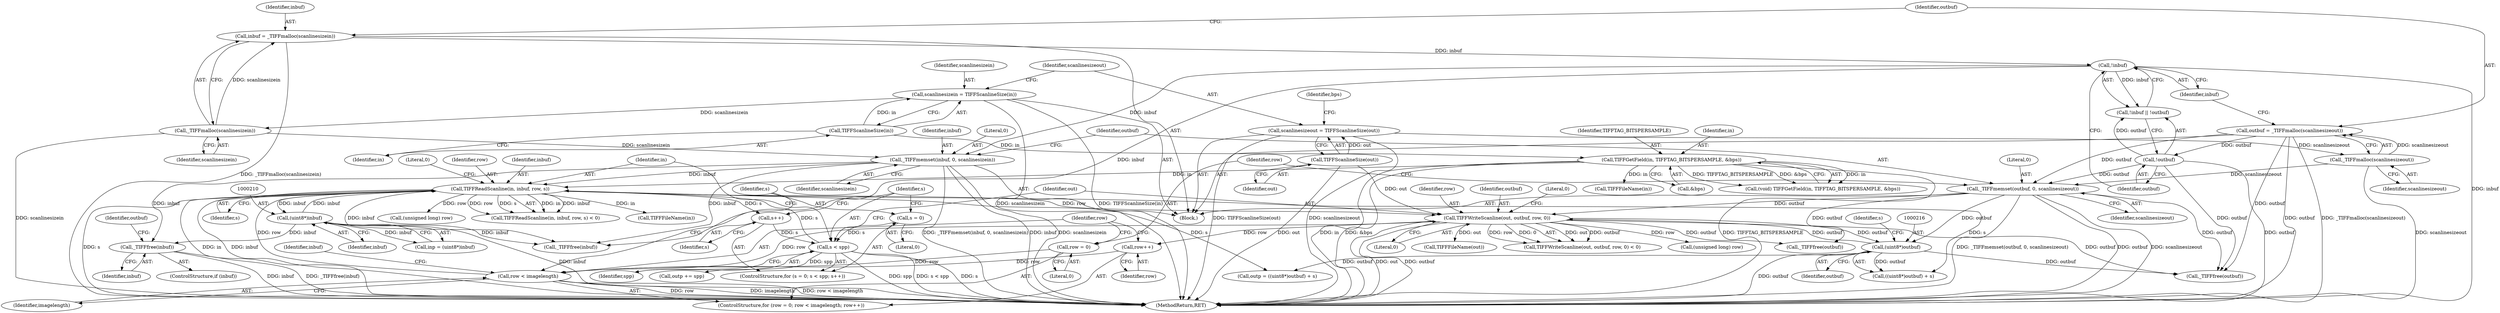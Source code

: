 digraph "0_libtiff_5c080298d59efa53264d7248bbe3a04660db6ef7_0@API" {
"1000256" [label="(Call,_TIFFfree(inbuf))"];
"1000159" [label="(Call,_TIFFmemset(inbuf, 0, scanlinesizein))"];
"1000154" [label="(Call,!inbuf)"];
"1000144" [label="(Call,inbuf = _TIFFmalloc(scanlinesizein))"];
"1000146" [label="(Call,_TIFFmalloc(scanlinesizein))"];
"1000105" [label="(Call,scanlinesizein = TIFFScanlineSize(in))"];
"1000107" [label="(Call,TIFFScanlineSize(in))"];
"1000209" [label="(Call,(uint8*)inbuf)"];
"1000190" [label="(Call,TIFFReadScanline(in, inbuf, row, s))"];
"1000127" [label="(Call,TIFFGetField(in, TIFFTAG_BITSPERSAMPLE, &bps))"];
"1000171" [label="(Call,row < imagelength)"];
"1000168" [label="(Call,row = 0)"];
"1000174" [label="(Call,row++)"];
"1000239" [label="(Call,TIFFWriteScanline(out, outbuf, row, 0))"];
"1000112" [label="(Call,TIFFScanlineSize(out))"];
"1000163" [label="(Call,_TIFFmemset(outbuf, 0, scanlinesizeout))"];
"1000156" [label="(Call,!outbuf)"];
"1000148" [label="(Call,outbuf = _TIFFmalloc(scanlinesizeout))"];
"1000150" [label="(Call,_TIFFmalloc(scanlinesizeout))"];
"1000110" [label="(Call,scanlinesizeout = TIFFScanlineSize(out))"];
"1000215" [label="(Call,(uint8*)outbuf)"];
"1000181" [label="(Call,s < spp)"];
"1000184" [label="(Call,s++)"];
"1000178" [label="(Call,s = 0)"];
"1000150" [label="(Call,_TIFFmalloc(scanlinesizeout))"];
"1000163" [label="(Call,_TIFFmemset(outbuf, 0, scanlinesizeout))"];
"1000156" [label="(Call,!outbuf)"];
"1000191" [label="(Identifier,in)"];
"1000161" [label="(Literal,0)"];
"1000257" [label="(Identifier,inbuf)"];
"1000250" [label="(Call,(unsigned long) row)"];
"1000179" [label="(Identifier,s)"];
"1000107" [label="(Call,TIFFScanlineSize(in))"];
"1000192" [label="(Identifier,inbuf)"];
"1000125" [label="(Call,(void) TIFFGetField(in, TIFFTAG_BITSPERSAMPLE, &bps))"];
"1000165" [label="(Literal,0)"];
"1000275" [label="(MethodReturn,RET)"];
"1000154" [label="(Call,!inbuf)"];
"1000254" [label="(ControlStructure,if (inbuf))"];
"1000239" [label="(Call,TIFFWriteScanline(out, outbuf, row, 0))"];
"1000172" [label="(Identifier,row)"];
"1000147" [label="(Identifier,scanlinesizein)"];
"1000183" [label="(Identifier,spp)"];
"1000212" [label="(Call,outp = ((uint8*)outbuf) + s)"];
"1000123" [label="(Identifier,bps)"];
"1000185" [label="(Identifier,s)"];
"1000166" [label="(Identifier,scanlinesizeout)"];
"1000243" [label="(Literal,0)"];
"1000127" [label="(Call,TIFFGetField(in, TIFFTAG_BITSPERSAMPLE, &bps))"];
"1000177" [label="(ControlStructure,for (s = 0; s < spp; s++))"];
"1000211" [label="(Identifier,inbuf)"];
"1000203" [label="(Call,(unsigned long) row)"];
"1000148" [label="(Call,outbuf = _TIFFmalloc(scanlinesizeout))"];
"1000170" [label="(Literal,0)"];
"1000167" [label="(ControlStructure,for (row = 0; row < imagelength; row++))"];
"1000174" [label="(Call,row++)"];
"1000149" [label="(Identifier,outbuf)"];
"1000260" [label="(Call,_TIFFfree(outbuf))"];
"1000164" [label="(Identifier,outbuf)"];
"1000184" [label="(Call,s++)"];
"1000190" [label="(Call,TIFFReadScanline(in, inbuf, row, s))"];
"1000182" [label="(Identifier,s)"];
"1000151" [label="(Identifier,scanlinesizeout)"];
"1000259" [label="(Identifier,outbuf)"];
"1000207" [label="(Call,inp = (uint8*)inbuf)"];
"1000244" [label="(Literal,0)"];
"1000267" [label="(Call,_TIFFfree(inbuf))"];
"1000160" [label="(Identifier,inbuf)"];
"1000240" [label="(Identifier,out)"];
"1000217" [label="(Identifier,outbuf)"];
"1000157" [label="(Identifier,outbuf)"];
"1000138" [label="(Call,TIFFFileName(in))"];
"1000103" [label="(Block,)"];
"1000128" [label="(Identifier,in)"];
"1000129" [label="(Identifier,TIFFTAG_BITSPERSAMPLE)"];
"1000111" [label="(Identifier,scanlinesizeout)"];
"1000215" [label="(Call,(uint8*)outbuf)"];
"1000130" [label="(Call,&bps)"];
"1000169" [label="(Identifier,row)"];
"1000189" [label="(Call,TIFFReadScanline(in, inbuf, row, s) < 0)"];
"1000247" [label="(Call,TIFFFileName(out))"];
"1000256" [label="(Call,_TIFFfree(inbuf))"];
"1000209" [label="(Call,(uint8*)inbuf)"];
"1000168" [label="(Call,row = 0)"];
"1000181" [label="(Call,s < spp)"];
"1000200" [label="(Call,TIFFFileName(in))"];
"1000159" [label="(Call,_TIFFmemset(inbuf, 0, scanlinesizein))"];
"1000110" [label="(Call,scanlinesizeout = TIFFScanlineSize(out))"];
"1000195" [label="(Literal,0)"];
"1000112" [label="(Call,TIFFScanlineSize(out))"];
"1000153" [label="(Call,!inbuf || !outbuf)"];
"1000218" [label="(Identifier,s)"];
"1000180" [label="(Literal,0)"];
"1000144" [label="(Call,inbuf = _TIFFmalloc(scanlinesizein))"];
"1000234" [label="(Call,outp += spp)"];
"1000146" [label="(Call,_TIFFmalloc(scanlinesizein))"];
"1000175" [label="(Identifier,row)"];
"1000162" [label="(Identifier,scanlinesizein)"];
"1000155" [label="(Identifier,inbuf)"];
"1000194" [label="(Identifier,s)"];
"1000108" [label="(Identifier,in)"];
"1000271" [label="(Call,_TIFFfree(outbuf))"];
"1000214" [label="(Call,((uint8*)outbuf) + s)"];
"1000242" [label="(Identifier,row)"];
"1000178" [label="(Call,s = 0)"];
"1000113" [label="(Identifier,out)"];
"1000173" [label="(Identifier,imagelength)"];
"1000241" [label="(Identifier,outbuf)"];
"1000238" [label="(Call,TIFFWriteScanline(out, outbuf, row, 0) < 0)"];
"1000145" [label="(Identifier,inbuf)"];
"1000105" [label="(Call,scanlinesizein = TIFFScanlineSize(in))"];
"1000193" [label="(Identifier,row)"];
"1000106" [label="(Identifier,scanlinesizein)"];
"1000171" [label="(Call,row < imagelength)"];
"1000255" [label="(Identifier,inbuf)"];
"1000256" -> "1000254"  [label="AST: "];
"1000256" -> "1000257"  [label="CFG: "];
"1000257" -> "1000256"  [label="AST: "];
"1000259" -> "1000256"  [label="CFG: "];
"1000256" -> "1000275"  [label="DDG: inbuf"];
"1000256" -> "1000275"  [label="DDG: _TIFFfree(inbuf)"];
"1000159" -> "1000256"  [label="DDG: inbuf"];
"1000209" -> "1000256"  [label="DDG: inbuf"];
"1000159" -> "1000103"  [label="AST: "];
"1000159" -> "1000162"  [label="CFG: "];
"1000160" -> "1000159"  [label="AST: "];
"1000161" -> "1000159"  [label="AST: "];
"1000162" -> "1000159"  [label="AST: "];
"1000164" -> "1000159"  [label="CFG: "];
"1000159" -> "1000275"  [label="DDG: _TIFFmemset(inbuf, 0, scanlinesizein)"];
"1000159" -> "1000275"  [label="DDG: inbuf"];
"1000159" -> "1000275"  [label="DDG: scanlinesizein"];
"1000154" -> "1000159"  [label="DDG: inbuf"];
"1000146" -> "1000159"  [label="DDG: scanlinesizein"];
"1000159" -> "1000190"  [label="DDG: inbuf"];
"1000159" -> "1000267"  [label="DDG: inbuf"];
"1000154" -> "1000153"  [label="AST: "];
"1000154" -> "1000155"  [label="CFG: "];
"1000155" -> "1000154"  [label="AST: "];
"1000157" -> "1000154"  [label="CFG: "];
"1000153" -> "1000154"  [label="CFG: "];
"1000154" -> "1000275"  [label="DDG: inbuf"];
"1000154" -> "1000153"  [label="DDG: inbuf"];
"1000144" -> "1000154"  [label="DDG: inbuf"];
"1000154" -> "1000267"  [label="DDG: inbuf"];
"1000144" -> "1000103"  [label="AST: "];
"1000144" -> "1000146"  [label="CFG: "];
"1000145" -> "1000144"  [label="AST: "];
"1000146" -> "1000144"  [label="AST: "];
"1000149" -> "1000144"  [label="CFG: "];
"1000144" -> "1000275"  [label="DDG: _TIFFmalloc(scanlinesizein)"];
"1000146" -> "1000144"  [label="DDG: scanlinesizein"];
"1000146" -> "1000147"  [label="CFG: "];
"1000147" -> "1000146"  [label="AST: "];
"1000146" -> "1000275"  [label="DDG: scanlinesizein"];
"1000105" -> "1000146"  [label="DDG: scanlinesizein"];
"1000105" -> "1000103"  [label="AST: "];
"1000105" -> "1000107"  [label="CFG: "];
"1000106" -> "1000105"  [label="AST: "];
"1000107" -> "1000105"  [label="AST: "];
"1000111" -> "1000105"  [label="CFG: "];
"1000105" -> "1000275"  [label="DDG: TIFFScanlineSize(in)"];
"1000105" -> "1000275"  [label="DDG: scanlinesizein"];
"1000107" -> "1000105"  [label="DDG: in"];
"1000107" -> "1000108"  [label="CFG: "];
"1000108" -> "1000107"  [label="AST: "];
"1000107" -> "1000127"  [label="DDG: in"];
"1000209" -> "1000207"  [label="AST: "];
"1000209" -> "1000211"  [label="CFG: "];
"1000210" -> "1000209"  [label="AST: "];
"1000211" -> "1000209"  [label="AST: "];
"1000207" -> "1000209"  [label="CFG: "];
"1000209" -> "1000275"  [label="DDG: inbuf"];
"1000209" -> "1000190"  [label="DDG: inbuf"];
"1000209" -> "1000207"  [label="DDG: inbuf"];
"1000190" -> "1000209"  [label="DDG: inbuf"];
"1000209" -> "1000267"  [label="DDG: inbuf"];
"1000190" -> "1000189"  [label="AST: "];
"1000190" -> "1000194"  [label="CFG: "];
"1000191" -> "1000190"  [label="AST: "];
"1000192" -> "1000190"  [label="AST: "];
"1000193" -> "1000190"  [label="AST: "];
"1000194" -> "1000190"  [label="AST: "];
"1000195" -> "1000190"  [label="CFG: "];
"1000190" -> "1000275"  [label="DDG: s"];
"1000190" -> "1000275"  [label="DDG: in"];
"1000190" -> "1000275"  [label="DDG: inbuf"];
"1000190" -> "1000184"  [label="DDG: s"];
"1000190" -> "1000189"  [label="DDG: in"];
"1000190" -> "1000189"  [label="DDG: inbuf"];
"1000190" -> "1000189"  [label="DDG: row"];
"1000190" -> "1000189"  [label="DDG: s"];
"1000127" -> "1000190"  [label="DDG: in"];
"1000171" -> "1000190"  [label="DDG: row"];
"1000181" -> "1000190"  [label="DDG: s"];
"1000190" -> "1000200"  [label="DDG: in"];
"1000190" -> "1000203"  [label="DDG: row"];
"1000190" -> "1000212"  [label="DDG: s"];
"1000190" -> "1000214"  [label="DDG: s"];
"1000190" -> "1000239"  [label="DDG: row"];
"1000190" -> "1000267"  [label="DDG: inbuf"];
"1000127" -> "1000125"  [label="AST: "];
"1000127" -> "1000130"  [label="CFG: "];
"1000128" -> "1000127"  [label="AST: "];
"1000129" -> "1000127"  [label="AST: "];
"1000130" -> "1000127"  [label="AST: "];
"1000125" -> "1000127"  [label="CFG: "];
"1000127" -> "1000275"  [label="DDG: &bps"];
"1000127" -> "1000275"  [label="DDG: TIFFTAG_BITSPERSAMPLE"];
"1000127" -> "1000275"  [label="DDG: in"];
"1000127" -> "1000125"  [label="DDG: in"];
"1000127" -> "1000125"  [label="DDG: TIFFTAG_BITSPERSAMPLE"];
"1000127" -> "1000125"  [label="DDG: &bps"];
"1000127" -> "1000138"  [label="DDG: in"];
"1000171" -> "1000167"  [label="AST: "];
"1000171" -> "1000173"  [label="CFG: "];
"1000172" -> "1000171"  [label="AST: "];
"1000173" -> "1000171"  [label="AST: "];
"1000179" -> "1000171"  [label="CFG: "];
"1000255" -> "1000171"  [label="CFG: "];
"1000171" -> "1000275"  [label="DDG: row"];
"1000171" -> "1000275"  [label="DDG: imagelength"];
"1000171" -> "1000275"  [label="DDG: row < imagelength"];
"1000168" -> "1000171"  [label="DDG: row"];
"1000174" -> "1000171"  [label="DDG: row"];
"1000171" -> "1000239"  [label="DDG: row"];
"1000168" -> "1000167"  [label="AST: "];
"1000168" -> "1000170"  [label="CFG: "];
"1000169" -> "1000168"  [label="AST: "];
"1000170" -> "1000168"  [label="AST: "];
"1000172" -> "1000168"  [label="CFG: "];
"1000174" -> "1000167"  [label="AST: "];
"1000174" -> "1000175"  [label="CFG: "];
"1000175" -> "1000174"  [label="AST: "];
"1000172" -> "1000174"  [label="CFG: "];
"1000239" -> "1000174"  [label="DDG: row"];
"1000239" -> "1000238"  [label="AST: "];
"1000239" -> "1000243"  [label="CFG: "];
"1000240" -> "1000239"  [label="AST: "];
"1000241" -> "1000239"  [label="AST: "];
"1000242" -> "1000239"  [label="AST: "];
"1000243" -> "1000239"  [label="AST: "];
"1000244" -> "1000239"  [label="CFG: "];
"1000239" -> "1000275"  [label="DDG: out"];
"1000239" -> "1000275"  [label="DDG: outbuf"];
"1000239" -> "1000215"  [label="DDG: outbuf"];
"1000239" -> "1000238"  [label="DDG: out"];
"1000239" -> "1000238"  [label="DDG: outbuf"];
"1000239" -> "1000238"  [label="DDG: row"];
"1000239" -> "1000238"  [label="DDG: 0"];
"1000112" -> "1000239"  [label="DDG: out"];
"1000163" -> "1000239"  [label="DDG: outbuf"];
"1000215" -> "1000239"  [label="DDG: outbuf"];
"1000239" -> "1000247"  [label="DDG: out"];
"1000239" -> "1000250"  [label="DDG: row"];
"1000239" -> "1000260"  [label="DDG: outbuf"];
"1000239" -> "1000271"  [label="DDG: outbuf"];
"1000112" -> "1000110"  [label="AST: "];
"1000112" -> "1000113"  [label="CFG: "];
"1000113" -> "1000112"  [label="AST: "];
"1000110" -> "1000112"  [label="CFG: "];
"1000112" -> "1000275"  [label="DDG: out"];
"1000112" -> "1000110"  [label="DDG: out"];
"1000163" -> "1000103"  [label="AST: "];
"1000163" -> "1000166"  [label="CFG: "];
"1000164" -> "1000163"  [label="AST: "];
"1000165" -> "1000163"  [label="AST: "];
"1000166" -> "1000163"  [label="AST: "];
"1000169" -> "1000163"  [label="CFG: "];
"1000163" -> "1000275"  [label="DDG: outbuf"];
"1000163" -> "1000275"  [label="DDG: scanlinesizeout"];
"1000163" -> "1000275"  [label="DDG: _TIFFmemset(outbuf, 0, scanlinesizeout)"];
"1000156" -> "1000163"  [label="DDG: outbuf"];
"1000148" -> "1000163"  [label="DDG: outbuf"];
"1000150" -> "1000163"  [label="DDG: scanlinesizeout"];
"1000163" -> "1000215"  [label="DDG: outbuf"];
"1000163" -> "1000260"  [label="DDG: outbuf"];
"1000163" -> "1000271"  [label="DDG: outbuf"];
"1000156" -> "1000153"  [label="AST: "];
"1000156" -> "1000157"  [label="CFG: "];
"1000157" -> "1000156"  [label="AST: "];
"1000153" -> "1000156"  [label="CFG: "];
"1000156" -> "1000275"  [label="DDG: outbuf"];
"1000156" -> "1000153"  [label="DDG: outbuf"];
"1000148" -> "1000156"  [label="DDG: outbuf"];
"1000156" -> "1000271"  [label="DDG: outbuf"];
"1000148" -> "1000103"  [label="AST: "];
"1000148" -> "1000150"  [label="CFG: "];
"1000149" -> "1000148"  [label="AST: "];
"1000150" -> "1000148"  [label="AST: "];
"1000155" -> "1000148"  [label="CFG: "];
"1000148" -> "1000275"  [label="DDG: outbuf"];
"1000148" -> "1000275"  [label="DDG: _TIFFmalloc(scanlinesizeout)"];
"1000150" -> "1000148"  [label="DDG: scanlinesizeout"];
"1000148" -> "1000271"  [label="DDG: outbuf"];
"1000150" -> "1000151"  [label="CFG: "];
"1000151" -> "1000150"  [label="AST: "];
"1000150" -> "1000275"  [label="DDG: scanlinesizeout"];
"1000110" -> "1000150"  [label="DDG: scanlinesizeout"];
"1000110" -> "1000103"  [label="AST: "];
"1000111" -> "1000110"  [label="AST: "];
"1000123" -> "1000110"  [label="CFG: "];
"1000110" -> "1000275"  [label="DDG: TIFFScanlineSize(out)"];
"1000110" -> "1000275"  [label="DDG: scanlinesizeout"];
"1000215" -> "1000214"  [label="AST: "];
"1000215" -> "1000217"  [label="CFG: "];
"1000216" -> "1000215"  [label="AST: "];
"1000217" -> "1000215"  [label="AST: "];
"1000218" -> "1000215"  [label="CFG: "];
"1000215" -> "1000275"  [label="DDG: outbuf"];
"1000215" -> "1000212"  [label="DDG: outbuf"];
"1000215" -> "1000214"  [label="DDG: outbuf"];
"1000215" -> "1000271"  [label="DDG: outbuf"];
"1000181" -> "1000177"  [label="AST: "];
"1000181" -> "1000183"  [label="CFG: "];
"1000182" -> "1000181"  [label="AST: "];
"1000183" -> "1000181"  [label="AST: "];
"1000191" -> "1000181"  [label="CFG: "];
"1000240" -> "1000181"  [label="CFG: "];
"1000181" -> "1000275"  [label="DDG: s < spp"];
"1000181" -> "1000275"  [label="DDG: s"];
"1000181" -> "1000275"  [label="DDG: spp"];
"1000184" -> "1000181"  [label="DDG: s"];
"1000178" -> "1000181"  [label="DDG: s"];
"1000181" -> "1000234"  [label="DDG: spp"];
"1000184" -> "1000177"  [label="AST: "];
"1000184" -> "1000185"  [label="CFG: "];
"1000185" -> "1000184"  [label="AST: "];
"1000182" -> "1000184"  [label="CFG: "];
"1000178" -> "1000177"  [label="AST: "];
"1000178" -> "1000180"  [label="CFG: "];
"1000179" -> "1000178"  [label="AST: "];
"1000180" -> "1000178"  [label="AST: "];
"1000182" -> "1000178"  [label="CFG: "];
}
